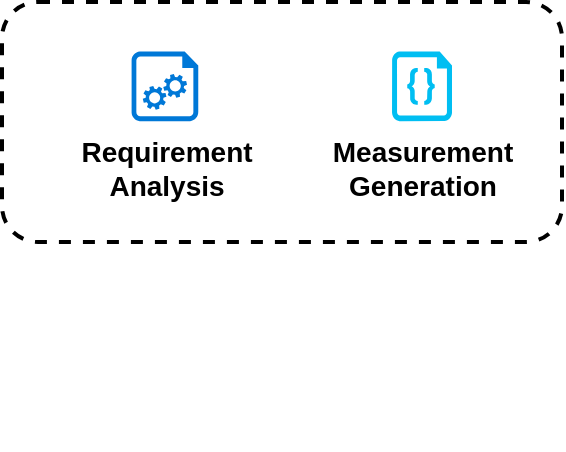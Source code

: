 <mxfile version="20.6.1" type="device"><diagram id="fqDnd8AS2Jz3xmPt5ml7" name="Page-1"><mxGraphModel dx="1038" dy="649" grid="1" gridSize="10" guides="1" tooltips="1" connect="1" arrows="1" fold="1" page="1" pageScale="1" pageWidth="850" pageHeight="1100" math="0" shadow="0"><root><mxCell id="0"/><mxCell id="1" parent="0"/><mxCell id="0_1giUc3no5msPOlPP7m-3" value="" style="rounded=1;whiteSpace=wrap;html=1;strokeWidth=2;dashed=1;" parent="1" vertex="1"><mxGeometry x="365" y="230" width="280" height="120" as="geometry"/></mxCell><mxCell id="0_1giUc3no5msPOlPP7m-6" value="&lt;font style=&quot;font-size: 14px;&quot;&gt;&lt;b&gt;Measurement &lt;br&gt;Generation&lt;/b&gt;&lt;/font&gt;" style="verticalLabelPosition=bottom;html=1;verticalAlign=top;align=center;strokeColor=none;fillColor=#00BEF2;shape=mxgraph.azure.code_file;pointerEvents=1;" parent="1" vertex="1"><mxGeometry x="560" y="254.79" width="30" height="34.79" as="geometry"/></mxCell><mxCell id="0_1giUc3no5msPOlPP7m-9" value="&lt;b&gt;Requirement &lt;br&gt;Analysis&lt;/b&gt;" style="sketch=0;aspect=fixed;pointerEvents=1;shadow=0;dashed=0;html=1;strokeColor=none;labelPosition=center;verticalLabelPosition=bottom;verticalAlign=top;align=center;shape=mxgraph.azure.startup_task;fillColor=#0078D7;fontSize=14;" parent="1" vertex="1"><mxGeometry x="429.8" y="254.79" width="33.4" height="34.79" as="geometry"/></mxCell><mxCell id="0_1giUc3no5msPOlPP7m-11" value="" style="shape=image;verticalLabelPosition=bottom;labelBackgroundColor=default;verticalAlign=top;aspect=fixed;imageAspect=0;image=https://cdn.prod.website-files.com/6645c0129428882861d078b8/66603a396277018e032d922f_655de28155bb514f823c1f18_1681142503openai-icon-png.png;" parent="1" vertex="1"><mxGeometry x="463.2" y="370" width="83.6" height="83.6" as="geometry"/></mxCell></root></mxGraphModel></diagram></mxfile>